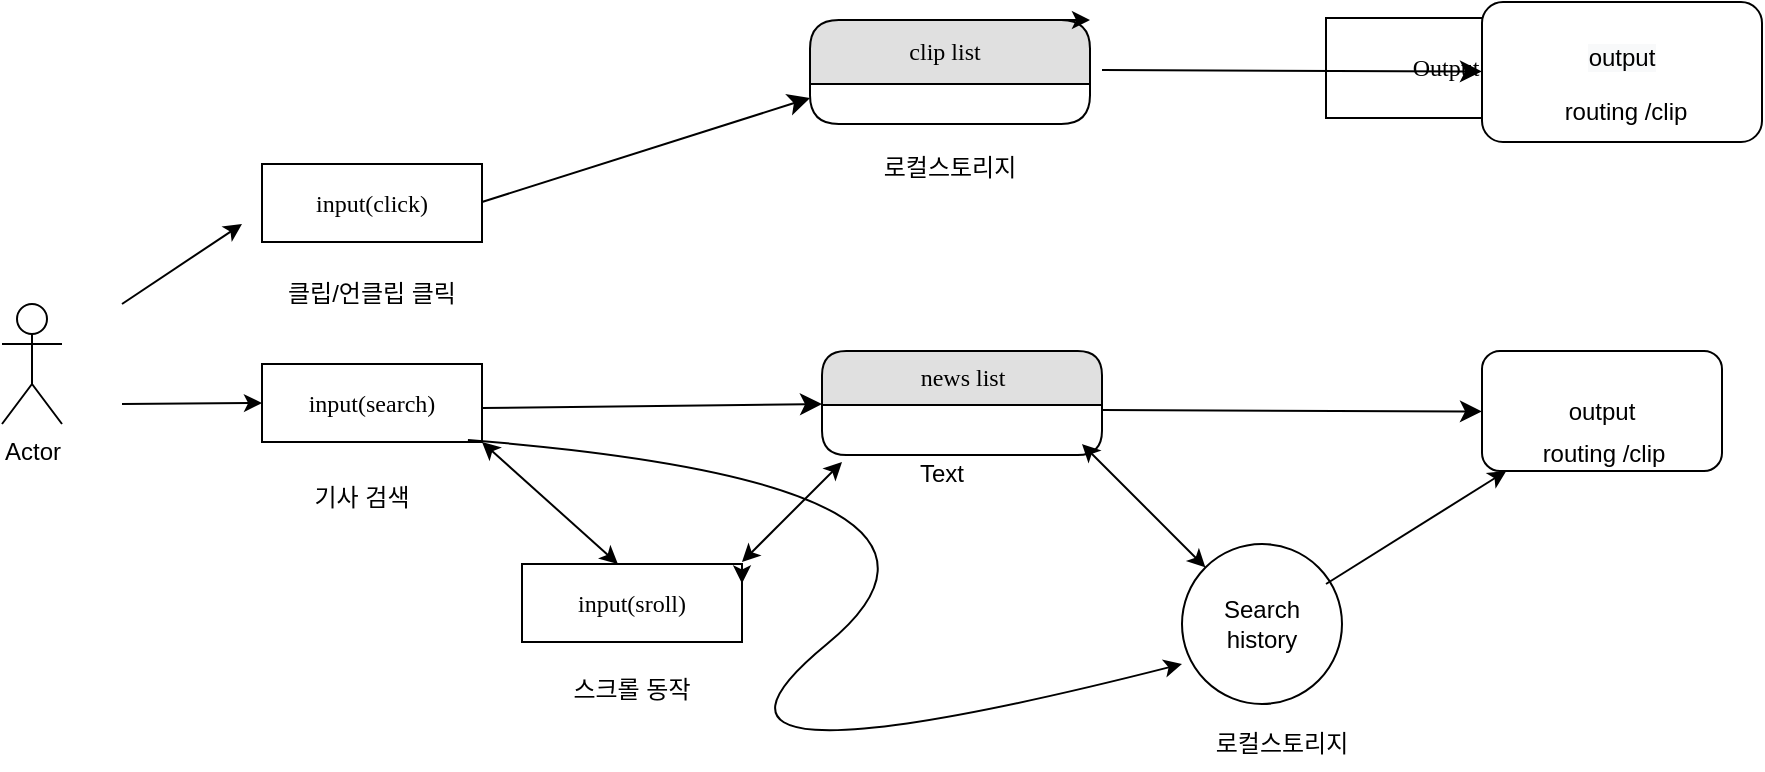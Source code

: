 <mxfile version="20.2.7" type="github"><diagram name="Page-1" id="52a04d89-c75d-2922-d76d-85b35f80e030"><mxGraphModel dx="1102" dy="574" grid="1" gridSize="10" guides="1" tooltips="1" connect="1" arrows="1" fold="1" page="1" pageScale="1" pageWidth="1100" pageHeight="850" background="none" math="0" shadow="0"><root><mxCell id="0"/><mxCell id="1" parent="0"/><mxCell id="17472293e6e8944d-29" value="Output" style="whiteSpace=wrap;html=1;rounded=0;shadow=0;comic=0;labelBackgroundColor=none;strokeWidth=1;fontFamily=Verdana;fontSize=12;align=center;" parent="1" vertex="1"><mxGeometry x="722" y="57" width="120" height="50" as="geometry"/></mxCell><mxCell id="1fdf3b25b50cf41e-27" style="edgeStyle=none;html=1;labelBackgroundColor=none;startFill=0;startSize=8;endFill=1;endSize=8;fontFamily=Verdana;fontSize=12;entryX=0;entryY=0.75;entryDx=0;entryDy=0;" parent="1" target="1fdf3b25b50cf41e-1" edge="1"><mxGeometry relative="1" as="geometry"><mxPoint x="300" y="149.002" as="sourcePoint"/><mxPoint x="440" y="149.521" as="targetPoint"/></mxGeometry></mxCell><mxCell id="17472293e6e8944d-30" value="input(click)" style="whiteSpace=wrap;html=1;rounded=0;shadow=0;comic=0;labelBackgroundColor=none;strokeWidth=1;fontFamily=Verdana;fontSize=12;align=center;" parent="1" vertex="1"><mxGeometry x="190" y="130" width="110" height="39" as="geometry"/></mxCell><mxCell id="1fdf3b25b50cf41e-28" style="edgeStyle=none;html=1;labelBackgroundColor=none;startFill=0;startSize=8;endFill=1;endSize=8;fontFamily=Verdana;fontSize=12;" parent="1" target="6nQL7Iius_xLlvTY1DOX-12" edge="1"><mxGeometry relative="1" as="geometry"><mxPoint x="610" y="83" as="sourcePoint"/><mxPoint x="710" y="90" as="targetPoint"/></mxGeometry></mxCell><mxCell id="1fdf3b25b50cf41e-1" value="clip list&amp;nbsp;&amp;nbsp;" style="swimlane;html=1;fontStyle=0;childLayout=stackLayout;horizontal=1;startSize=32;fillColor=#e0e0e0;horizontalStack=0;resizeParent=1;resizeLast=0;collapsible=1;marginBottom=0;swimlaneFillColor=#ffffff;align=center;rounded=1;shadow=0;comic=0;labelBackgroundColor=none;strokeWidth=1;fontFamily=Verdana;fontSize=12" parent="1" vertex="1"><mxGeometry x="464" y="58" width="140" height="52" as="geometry"/></mxCell><mxCell id="6nQL7Iius_xLlvTY1DOX-2" style="edgeStyle=orthogonalEdgeStyle;rounded=0;orthogonalLoop=1;jettySize=auto;html=1;exitX=0.75;exitY=0;exitDx=0;exitDy=0;entryX=1;entryY=0;entryDx=0;entryDy=0;" edge="1" parent="1" source="1fdf3b25b50cf41e-1" target="1fdf3b25b50cf41e-1"><mxGeometry relative="1" as="geometry"/></mxCell><mxCell id="6nQL7Iius_xLlvTY1DOX-3" value="Actor" style="shape=umlActor;verticalLabelPosition=bottom;verticalAlign=top;html=1;outlineConnect=0;" vertex="1" parent="1"><mxGeometry x="60" y="200" width="30" height="60" as="geometry"/></mxCell><mxCell id="6nQL7Iius_xLlvTY1DOX-4" value="input(search)" style="whiteSpace=wrap;html=1;rounded=0;shadow=0;comic=0;labelBackgroundColor=none;strokeWidth=1;fontFamily=Verdana;fontSize=12;align=center;" vertex="1" parent="1"><mxGeometry x="190" y="230" width="110" height="39" as="geometry"/></mxCell><mxCell id="6nQL7Iius_xLlvTY1DOX-6" value="" style="endArrow=classic;html=1;rounded=0;entryX=0;entryY=0.5;entryDx=0;entryDy=0;" edge="1" parent="1" target="6nQL7Iius_xLlvTY1DOX-4"><mxGeometry width="50" height="50" relative="1" as="geometry"><mxPoint x="120" y="250" as="sourcePoint"/><mxPoint x="150" y="310" as="targetPoint"/></mxGeometry></mxCell><mxCell id="6nQL7Iius_xLlvTY1DOX-7" value="" style="endArrow=classic;html=1;rounded=0;" edge="1" parent="1"><mxGeometry width="50" height="50" relative="1" as="geometry"><mxPoint x="120" y="200" as="sourcePoint"/><mxPoint x="180" y="160" as="targetPoint"/></mxGeometry></mxCell><mxCell id="6nQL7Iius_xLlvTY1DOX-8" style="edgeStyle=none;html=1;labelBackgroundColor=none;startFill=0;startSize=8;endFill=1;endSize=8;fontFamily=Verdana;fontSize=12;" edge="1" parent="1"><mxGeometry relative="1" as="geometry"><mxPoint x="300" y="252.002" as="sourcePoint"/><mxPoint x="470" y="250" as="targetPoint"/></mxGeometry></mxCell><mxCell id="6nQL7Iius_xLlvTY1DOX-9" value="news list" style="swimlane;html=1;fontStyle=0;childLayout=stackLayout;horizontal=1;startSize=27;fillColor=#e0e0e0;horizontalStack=0;resizeParent=1;resizeLast=0;collapsible=1;marginBottom=0;swimlaneFillColor=#ffffff;align=center;rounded=1;shadow=0;comic=0;labelBackgroundColor=none;strokeWidth=1;fontFamily=Verdana;fontSize=12" vertex="1" parent="1"><mxGeometry x="470" y="223.5" width="140" height="52" as="geometry"/></mxCell><mxCell id="6nQL7Iius_xLlvTY1DOX-11" value="output" style="rounded=1;whiteSpace=wrap;html=1;" vertex="1" parent="1"><mxGeometry x="800" y="223.5" width="120" height="60" as="geometry"/></mxCell><mxCell id="6nQL7Iius_xLlvTY1DOX-12" value="&#10;&lt;span style=&quot;color: rgb(0, 0, 0); font-family: Helvetica; font-size: 12px; font-style: normal; font-variant-ligatures: normal; font-variant-caps: normal; font-weight: 400; letter-spacing: normal; orphans: 2; text-align: center; text-indent: 0px; text-transform: none; widows: 2; word-spacing: 0px; -webkit-text-stroke-width: 0px; background-color: rgb(248, 249, 250); text-decoration-thickness: initial; text-decoration-style: initial; text-decoration-color: initial; float: none; display: inline !important;&quot;&gt;output&lt;/span&gt;&#10;&#10;" style="whiteSpace=wrap;html=1;rounded=1;" vertex="1" parent="1"><mxGeometry x="800" y="49" width="140" height="70" as="geometry"/></mxCell><mxCell id="6nQL7Iius_xLlvTY1DOX-13" style="edgeStyle=none;html=1;labelBackgroundColor=none;startFill=0;startSize=8;endFill=1;endSize=8;fontFamily=Verdana;fontSize=12;" edge="1" parent="1"><mxGeometry relative="1" as="geometry"><mxPoint x="610" y="253" as="sourcePoint"/><mxPoint x="800" y="253.731" as="targetPoint"/></mxGeometry></mxCell><mxCell id="6nQL7Iius_xLlvTY1DOX-14" value="클립/언클립 클릭" style="text;html=1;strokeColor=none;fillColor=none;align=center;verticalAlign=middle;whiteSpace=wrap;rounded=0;" vertex="1" parent="1"><mxGeometry x="190" y="180" width="110" height="30" as="geometry"/></mxCell><mxCell id="6nQL7Iius_xLlvTY1DOX-15" value="기사 검색" style="text;html=1;strokeColor=none;fillColor=none;align=center;verticalAlign=middle;whiteSpace=wrap;rounded=0;" vertex="1" parent="1"><mxGeometry x="190" y="283.5" width="100" height="26.5" as="geometry"/></mxCell><mxCell id="6nQL7Iius_xLlvTY1DOX-16" value="input(sroll)" style="whiteSpace=wrap;html=1;rounded=0;shadow=0;comic=0;labelBackgroundColor=none;strokeWidth=1;fontFamily=Verdana;fontSize=12;align=center;" vertex="1" parent="1"><mxGeometry x="320" y="330" width="110" height="39" as="geometry"/></mxCell><mxCell id="6nQL7Iius_xLlvTY1DOX-18" value="스크롤 동작" style="text;html=1;strokeColor=none;fillColor=none;align=center;verticalAlign=middle;whiteSpace=wrap;rounded=0;" vertex="1" parent="1"><mxGeometry x="325" y="380" width="100" height="26.5" as="geometry"/></mxCell><mxCell id="6nQL7Iius_xLlvTY1DOX-19" style="edgeStyle=orthogonalEdgeStyle;rounded=0;orthogonalLoop=1;jettySize=auto;html=1;exitX=0.75;exitY=0;exitDx=0;exitDy=0;entryX=1;entryY=0.25;entryDx=0;entryDy=0;" edge="1" parent="1" source="6nQL7Iius_xLlvTY1DOX-16" target="6nQL7Iius_xLlvTY1DOX-16"><mxGeometry relative="1" as="geometry"/></mxCell><mxCell id="6nQL7Iius_xLlvTY1DOX-21" value="" style="endArrow=classic;startArrow=classic;html=1;rounded=0;entryX=1;entryY=1;entryDx=0;entryDy=0;exitX=0.436;exitY=0;exitDx=0;exitDy=0;exitPerimeter=0;" edge="1" parent="1" source="6nQL7Iius_xLlvTY1DOX-16" target="6nQL7Iius_xLlvTY1DOX-4"><mxGeometry width="50" height="50" relative="1" as="geometry"><mxPoint x="300" y="330" as="sourcePoint"/><mxPoint x="350" y="280" as="targetPoint"/></mxGeometry></mxCell><mxCell id="6nQL7Iius_xLlvTY1DOX-24" value="" style="endArrow=classic;startArrow=classic;html=1;rounded=0;" edge="1" parent="1"><mxGeometry width="50" height="50" relative="1" as="geometry"><mxPoint x="430" y="329" as="sourcePoint"/><mxPoint x="480" y="279" as="targetPoint"/></mxGeometry></mxCell><mxCell id="6nQL7Iius_xLlvTY1DOX-28" value="" style="ellipse;whiteSpace=wrap;html=1;aspect=fixed;rounded=1;" vertex="1" parent="1"><mxGeometry x="650" y="320" width="80" height="80" as="geometry"/></mxCell><mxCell id="6nQL7Iius_xLlvTY1DOX-29" value="" style="endArrow=classic;html=1;rounded=0;" edge="1" parent="1" target="6nQL7Iius_xLlvTY1DOX-11"><mxGeometry width="50" height="50" relative="1" as="geometry"><mxPoint x="722" y="340" as="sourcePoint"/><mxPoint x="772" y="290" as="targetPoint"/></mxGeometry></mxCell><mxCell id="6nQL7Iius_xLlvTY1DOX-31" value="Search history" style="text;html=1;strokeColor=none;fillColor=none;align=center;verticalAlign=middle;whiteSpace=wrap;rounded=0;" vertex="1" parent="1"><mxGeometry x="660" y="345" width="60" height="30" as="geometry"/></mxCell><mxCell id="6nQL7Iius_xLlvTY1DOX-32" value="" style="endArrow=classic;startArrow=classic;html=1;rounded=0;" edge="1" parent="1" target="6nQL7Iius_xLlvTY1DOX-28"><mxGeometry width="50" height="50" relative="1" as="geometry"><mxPoint x="600" y="270" as="sourcePoint"/><mxPoint x="640" y="283.5" as="targetPoint"/></mxGeometry></mxCell><mxCell id="6nQL7Iius_xLlvTY1DOX-33" value="" style="curved=1;endArrow=classic;html=1;rounded=0;entryX=0;entryY=0.75;entryDx=0;entryDy=0;entryPerimeter=0;exitX=0.936;exitY=0.974;exitDx=0;exitDy=0;exitPerimeter=0;" edge="1" parent="1" source="6nQL7Iius_xLlvTY1DOX-4" target="6nQL7Iius_xLlvTY1DOX-28"><mxGeometry width="50" height="50" relative="1" as="geometry"><mxPoint x="375" y="500" as="sourcePoint"/><mxPoint x="425" y="450" as="targetPoint"/><Array as="points"><mxPoint x="570" y="290"/><mxPoint x="375" y="450"/></Array></mxGeometry></mxCell><mxCell id="6nQL7Iius_xLlvTY1DOX-34" value="로컬스토리지" style="text;html=1;strokeColor=none;fillColor=none;align=center;verticalAlign=middle;whiteSpace=wrap;rounded=0;" vertex="1" parent="1"><mxGeometry x="650" y="406.5" width="100" height="26.5" as="geometry"/></mxCell><mxCell id="6nQL7Iius_xLlvTY1DOX-35" value="Text" style="text;html=1;strokeColor=none;fillColor=none;align=center;verticalAlign=middle;whiteSpace=wrap;rounded=0;" vertex="1" parent="1"><mxGeometry x="500" y="270" width="60" height="30" as="geometry"/></mxCell><mxCell id="6nQL7Iius_xLlvTY1DOX-36" value="routing /clip" style="text;html=1;strokeColor=none;fillColor=none;align=center;verticalAlign=middle;whiteSpace=wrap;rounded=0;" vertex="1" parent="1"><mxGeometry x="832" y="89" width="80" height="30" as="geometry"/></mxCell><mxCell id="6nQL7Iius_xLlvTY1DOX-37" value="routing /clip" style="text;html=1;strokeColor=none;fillColor=none;align=center;verticalAlign=middle;whiteSpace=wrap;rounded=0;" vertex="1" parent="1"><mxGeometry x="821" y="260" width="80" height="30" as="geometry"/></mxCell><mxCell id="6nQL7Iius_xLlvTY1DOX-38" value="로컬스토리지" style="text;html=1;strokeColor=none;fillColor=none;align=center;verticalAlign=middle;whiteSpace=wrap;rounded=0;" vertex="1" parent="1"><mxGeometry x="484" y="119" width="100" height="26.5" as="geometry"/></mxCell></root></mxGraphModel></diagram></mxfile>
